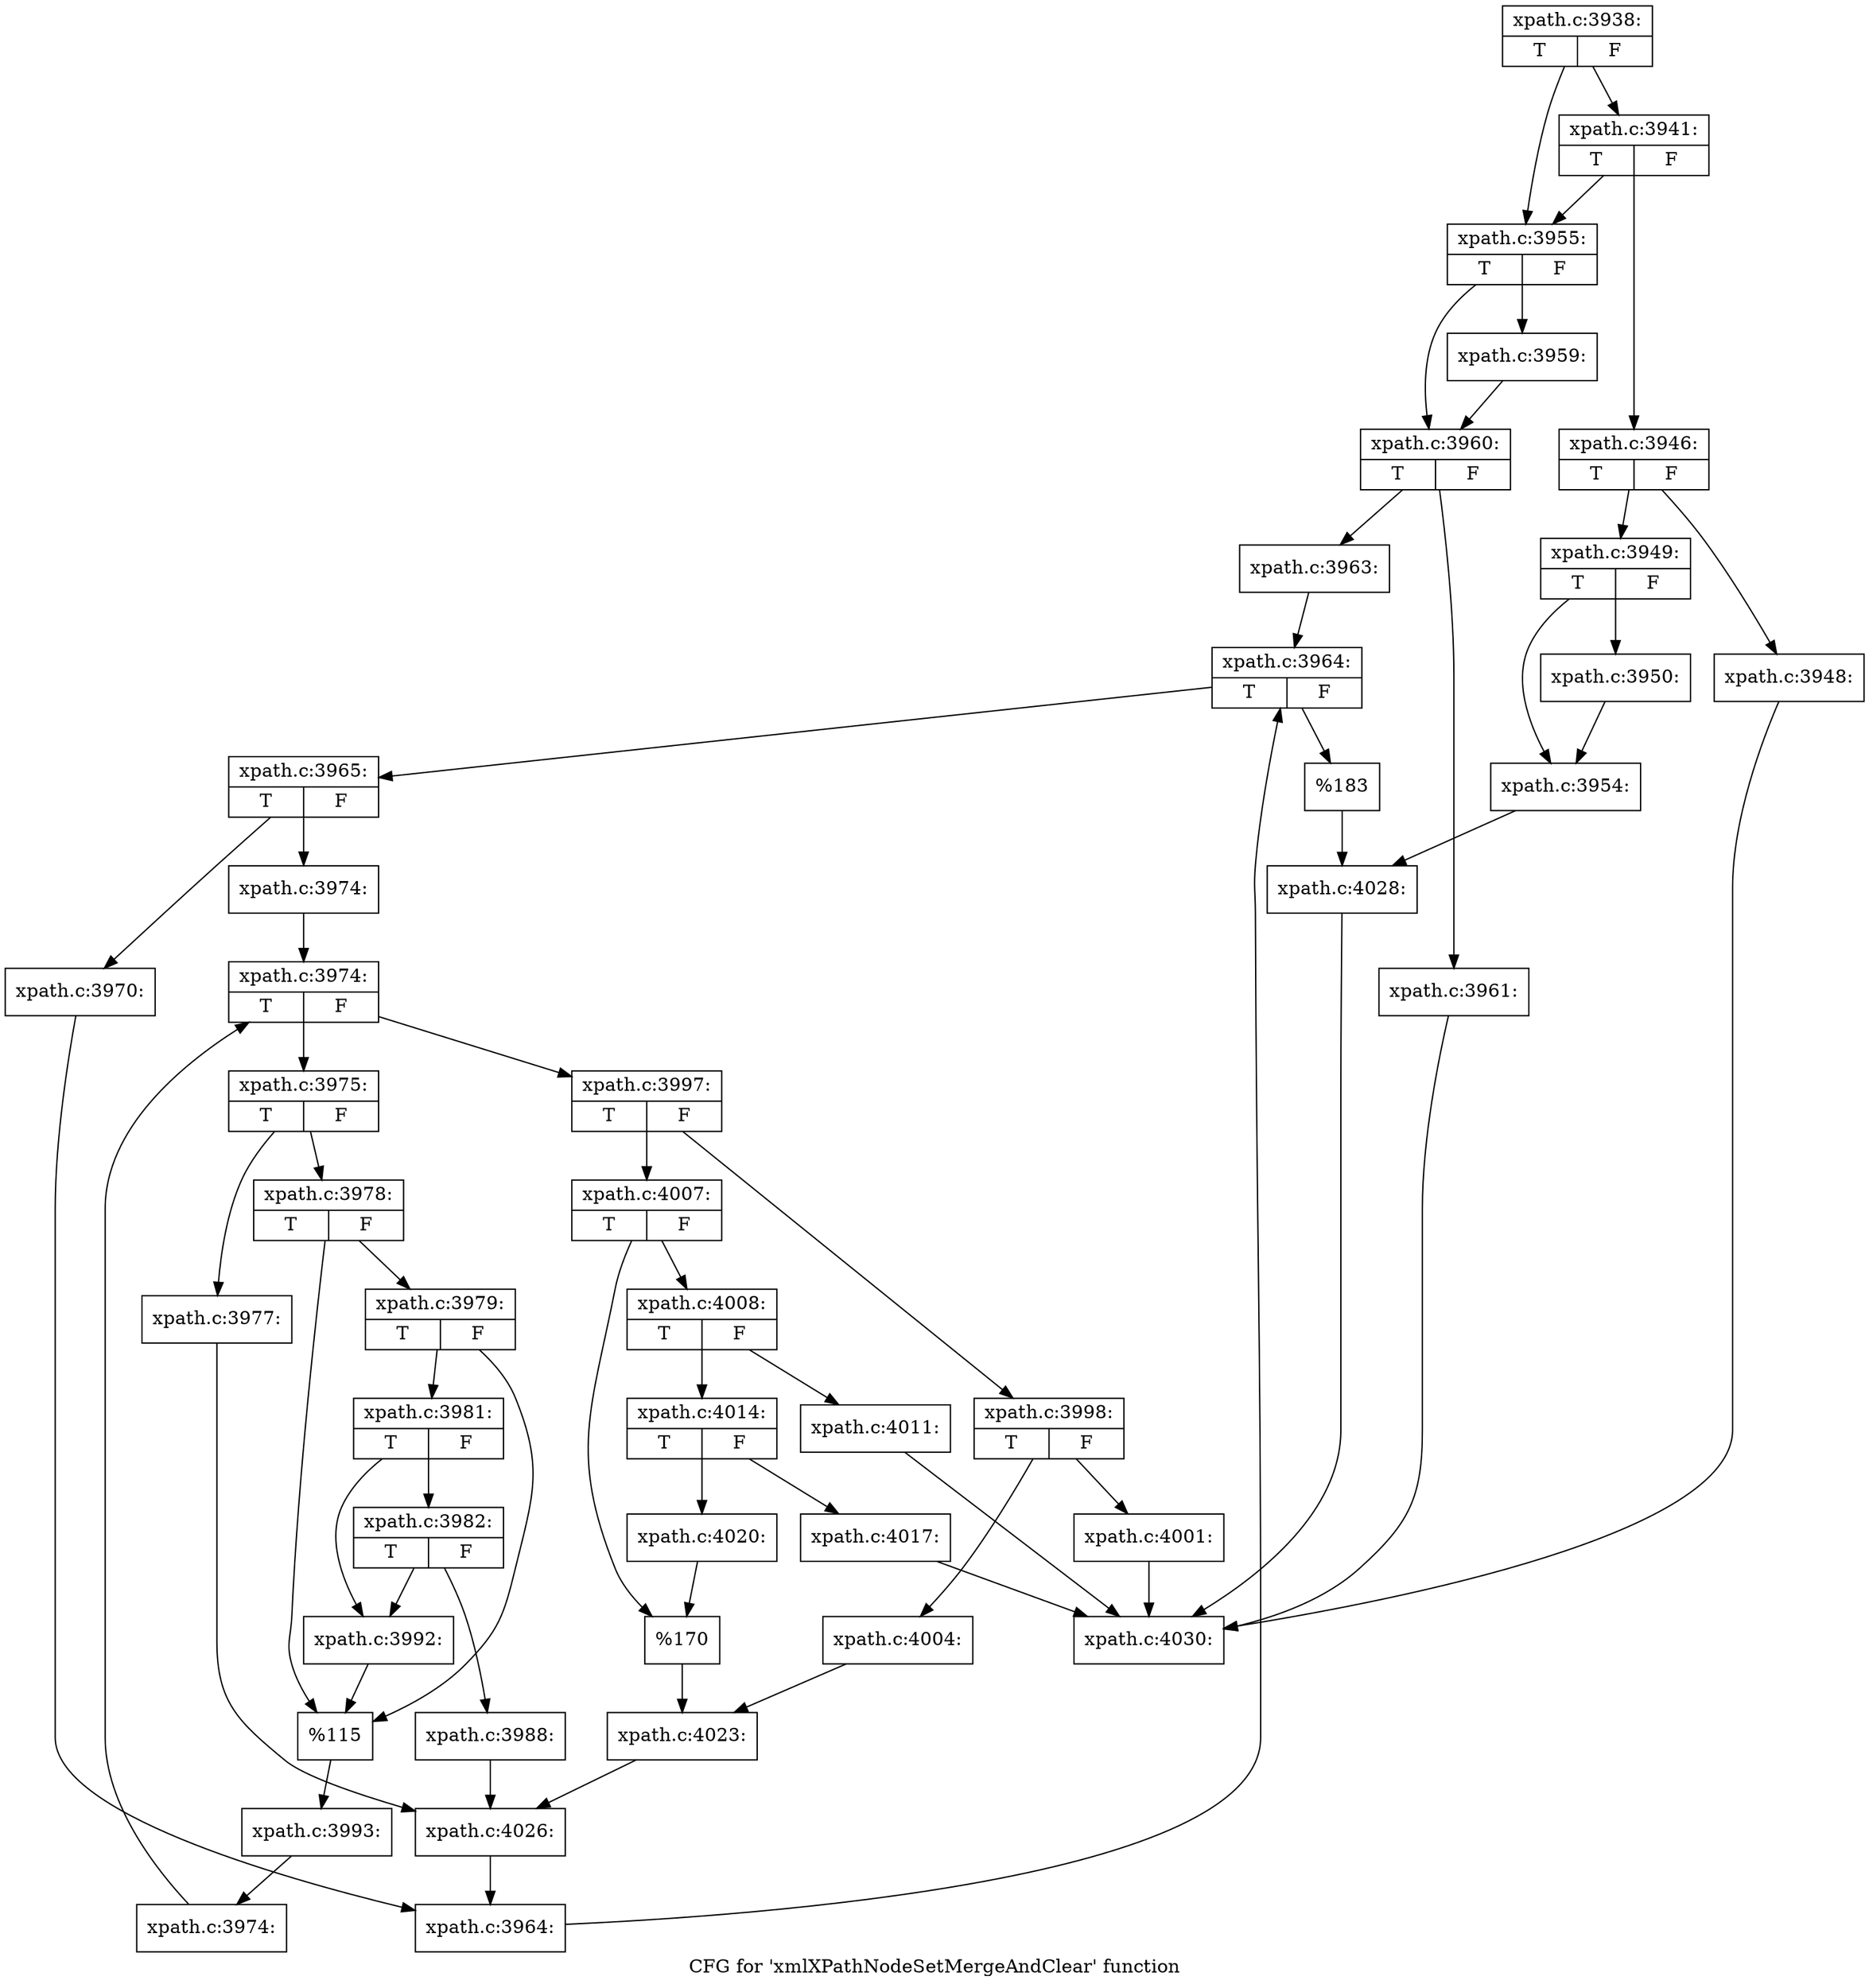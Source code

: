 digraph "CFG for 'xmlXPathNodeSetMergeAndClear' function" {
	label="CFG for 'xmlXPathNodeSetMergeAndClear' function";

	Node0x55e6b2d27530 [shape=record,label="{xpath.c:3938:|{<s0>T|<s1>F}}"];
	Node0x55e6b2d27530 -> Node0x55e6b2d801c0;
	Node0x55e6b2d27530 -> Node0x55e6b2d80170;
	Node0x55e6b2d801c0 [shape=record,label="{xpath.c:3941:|{<s0>T|<s1>F}}"];
	Node0x55e6b2d801c0 -> Node0x55e6b2d800d0;
	Node0x55e6b2d801c0 -> Node0x55e6b2d80170;
	Node0x55e6b2d800d0 [shape=record,label="{xpath.c:3946:|{<s0>T|<s1>F}}"];
	Node0x55e6b2d800d0 -> Node0x55e6b2d810b0;
	Node0x55e6b2d800d0 -> Node0x55e6b2d81100;
	Node0x55e6b2d810b0 [shape=record,label="{xpath.c:3948:}"];
	Node0x55e6b2d810b0 -> Node0x55e6b2d27580;
	Node0x55e6b2d81100 [shape=record,label="{xpath.c:3949:|{<s0>T|<s1>F}}"];
	Node0x55e6b2d81100 -> Node0x55e6b2d81560;
	Node0x55e6b2d81100 -> Node0x55e6b2d815b0;
	Node0x55e6b2d81560 [shape=record,label="{xpath.c:3950:}"];
	Node0x55e6b2d81560 -> Node0x55e6b2d815b0;
	Node0x55e6b2d815b0 [shape=record,label="{xpath.c:3954:}"];
	Node0x55e6b2d815b0 -> Node0x55e6b2d80120;
	Node0x55e6b2d80170 [shape=record,label="{xpath.c:3955:|{<s0>T|<s1>F}}"];
	Node0x55e6b2d80170 -> Node0x55e6b2d83200;
	Node0x55e6b2d80170 -> Node0x55e6b2d83250;
	Node0x55e6b2d83200 [shape=record,label="{xpath.c:3959:}"];
	Node0x55e6b2d83200 -> Node0x55e6b2d83250;
	Node0x55e6b2d83250 [shape=record,label="{xpath.c:3960:|{<s0>T|<s1>F}}"];
	Node0x55e6b2d83250 -> Node0x55e6b2d837a0;
	Node0x55e6b2d83250 -> Node0x55e6b2d837f0;
	Node0x55e6b2d837a0 [shape=record,label="{xpath.c:3961:}"];
	Node0x55e6b2d837a0 -> Node0x55e6b2d27580;
	Node0x55e6b2d837f0 [shape=record,label="{xpath.c:3963:}"];
	Node0x55e6b2d837f0 -> Node0x55e6b2d84020;
	Node0x55e6b2d84020 [shape=record,label="{xpath.c:3964:|{<s0>T|<s1>F}}"];
	Node0x55e6b2d84020 -> Node0x55e6b2d84300;
	Node0x55e6b2d84020 -> Node0x55e6b2d83ec0;
	Node0x55e6b2d84300 [shape=record,label="{xpath.c:3965:|{<s0>T|<s1>F}}"];
	Node0x55e6b2d84300 -> Node0x55e6b2d84b70;
	Node0x55e6b2d84300 -> Node0x55e6b2d84bc0;
	Node0x55e6b2d84b70 [shape=record,label="{xpath.c:3970:}"];
	Node0x55e6b2d84b70 -> Node0x55e6b2d84270;
	Node0x55e6b2d84bc0 [shape=record,label="{xpath.c:3974:}"];
	Node0x55e6b2d84bc0 -> Node0x55e6b2d766a0;
	Node0x55e6b2d766a0 [shape=record,label="{xpath.c:3974:|{<s0>T|<s1>F}}"];
	Node0x55e6b2d766a0 -> Node0x55e6b2d850b0;
	Node0x55e6b2d766a0 -> Node0x55e6b2d84f40;
	Node0x55e6b2d850b0 [shape=record,label="{xpath.c:3975:|{<s0>T|<s1>F}}"];
	Node0x55e6b2d850b0 -> Node0x55e6b2d857f0;
	Node0x55e6b2d850b0 -> Node0x55e6b2d85890;
	Node0x55e6b2d857f0 [shape=record,label="{xpath.c:3977:}"];
	Node0x55e6b2d857f0 -> Node0x55e6b2d86450;
	Node0x55e6b2d85890 [shape=record,label="{xpath.c:3978:|{<s0>T|<s1>F}}"];
	Node0x55e6b2d85890 -> Node0x55e6b2d86640;
	Node0x55e6b2d85890 -> Node0x55e6b2d865f0;
	Node0x55e6b2d86640 [shape=record,label="{xpath.c:3979:|{<s0>T|<s1>F}}"];
	Node0x55e6b2d86640 -> Node0x55e6b2d865a0;
	Node0x55e6b2d86640 -> Node0x55e6b2d865f0;
	Node0x55e6b2d865a0 [shape=record,label="{xpath.c:3981:|{<s0>T|<s1>F}}"];
	Node0x55e6b2d865a0 -> Node0x55e6b2d86f30;
	Node0x55e6b2d865a0 -> Node0x55e6b2d86ee0;
	Node0x55e6b2d86f30 [shape=record,label="{xpath.c:3982:|{<s0>T|<s1>F}}"];
	Node0x55e6b2d86f30 -> Node0x55e6b2d86e90;
	Node0x55e6b2d86f30 -> Node0x55e6b2d86ee0;
	Node0x55e6b2d86e90 [shape=record,label="{xpath.c:3988:}"];
	Node0x55e6b2d86e90 -> Node0x55e6b2d86450;
	Node0x55e6b2d86ee0 [shape=record,label="{xpath.c:3992:}"];
	Node0x55e6b2d86ee0 -> Node0x55e6b2d865f0;
	Node0x55e6b2d865f0 [shape=record,label="{%115}"];
	Node0x55e6b2d865f0 -> Node0x55e6b2d85840;
	Node0x55e6b2d85840 [shape=record,label="{xpath.c:3993:}"];
	Node0x55e6b2d85840 -> Node0x55e6b2d80a70;
	Node0x55e6b2d80a70 [shape=record,label="{xpath.c:3974:}"];
	Node0x55e6b2d80a70 -> Node0x55e6b2d766a0;
	Node0x55e6b2d84f40 [shape=record,label="{xpath.c:3997:|{<s0>T|<s1>F}}"];
	Node0x55e6b2d84f40 -> Node0x55e6b2d888d0;
	Node0x55e6b2d84f40 -> Node0x55e6b2d88970;
	Node0x55e6b2d888d0 [shape=record,label="{xpath.c:3998:|{<s0>T|<s1>F}}"];
	Node0x55e6b2d888d0 -> Node0x55e6b2d89250;
	Node0x55e6b2d888d0 -> Node0x55e6b2d892a0;
	Node0x55e6b2d89250 [shape=record,label="{xpath.c:4001:}"];
	Node0x55e6b2d89250 -> Node0x55e6b2d27580;
	Node0x55e6b2d892a0 [shape=record,label="{xpath.c:4004:}"];
	Node0x55e6b2d892a0 -> Node0x55e6b2d88920;
	Node0x55e6b2d88970 [shape=record,label="{xpath.c:4007:|{<s0>T|<s1>F}}"];
	Node0x55e6b2d88970 -> Node0x55e6b2d8a160;
	Node0x55e6b2d88970 -> Node0x55e6b2d8a1b0;
	Node0x55e6b2d8a160 [shape=record,label="{xpath.c:4008:|{<s0>T|<s1>F}}"];
	Node0x55e6b2d8a160 -> Node0x55e6b2d8aa90;
	Node0x55e6b2d8a160 -> Node0x55e6b2d8aae0;
	Node0x55e6b2d8aa90 [shape=record,label="{xpath.c:4011:}"];
	Node0x55e6b2d8aa90 -> Node0x55e6b2d27580;
	Node0x55e6b2d8aae0 [shape=record,label="{xpath.c:4014:|{<s0>T|<s1>F}}"];
	Node0x55e6b2d8aae0 -> Node0x55e6b2d8bab0;
	Node0x55e6b2d8aae0 -> Node0x55e6b2d8bb00;
	Node0x55e6b2d8bab0 [shape=record,label="{xpath.c:4017:}"];
	Node0x55e6b2d8bab0 -> Node0x55e6b2d27580;
	Node0x55e6b2d8bb00 [shape=record,label="{xpath.c:4020:}"];
	Node0x55e6b2d8bb00 -> Node0x55e6b2d8a1b0;
	Node0x55e6b2d8a1b0 [shape=record,label="{%170}"];
	Node0x55e6b2d8a1b0 -> Node0x55e6b2d88920;
	Node0x55e6b2d88920 [shape=record,label="{xpath.c:4023:}"];
	Node0x55e6b2d88920 -> Node0x55e6b2d86450;
	Node0x55e6b2d86450 [shape=record,label="{xpath.c:4026:}"];
	Node0x55e6b2d86450 -> Node0x55e6b2d84270;
	Node0x55e6b2d84270 [shape=record,label="{xpath.c:3964:}"];
	Node0x55e6b2d84270 -> Node0x55e6b2d84020;
	Node0x55e6b2d83ec0 [shape=record,label="{%183}"];
	Node0x55e6b2d83ec0 -> Node0x55e6b2d80120;
	Node0x55e6b2d80120 [shape=record,label="{xpath.c:4028:}"];
	Node0x55e6b2d80120 -> Node0x55e6b2d27580;
	Node0x55e6b2d27580 [shape=record,label="{xpath.c:4030:}"];
}
